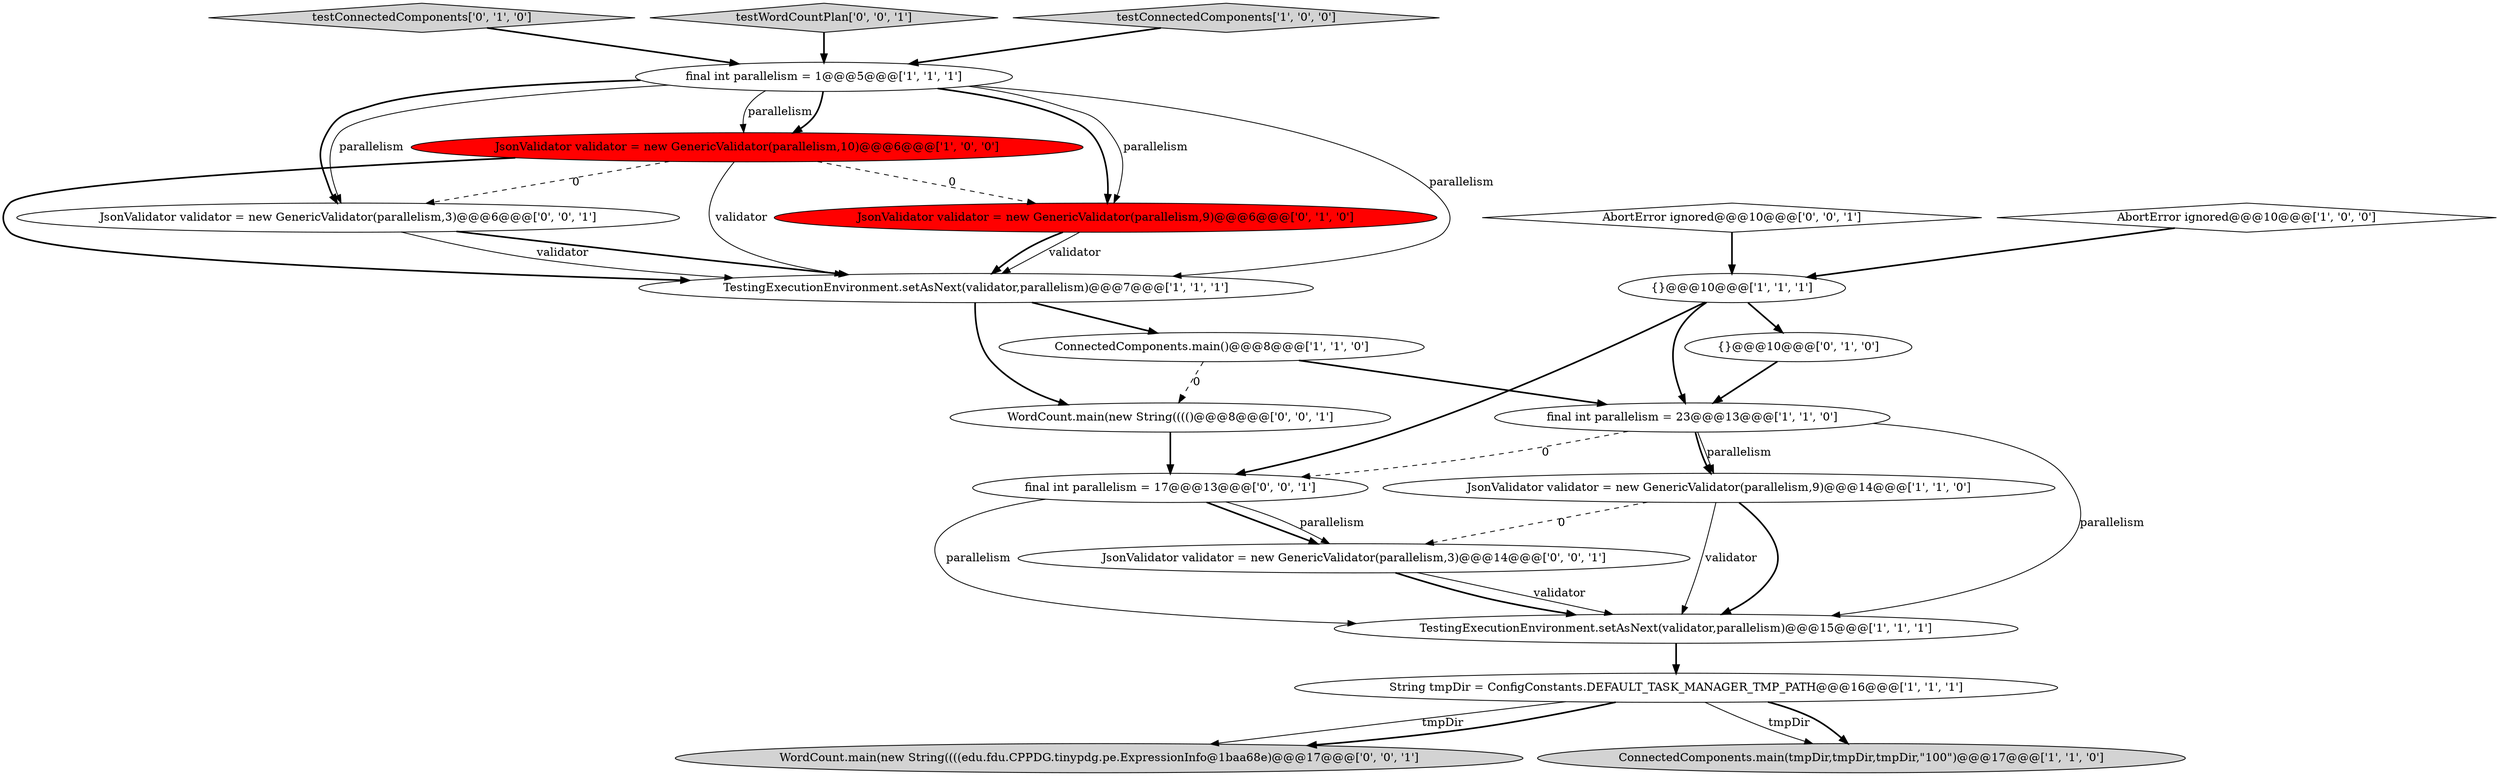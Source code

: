 digraph {
14 [style = filled, label = "JsonValidator validator = new GenericValidator(parallelism,9)@@@6@@@['0', '1', '0']", fillcolor = red, shape = ellipse image = "AAA1AAABBB2BBB"];
18 [style = filled, label = "WordCount.main(new String((((edu.fdu.CPPDG.tinypdg.pe.ExpressionInfo@1baa68e)@@@17@@@['0', '0', '1']", fillcolor = lightgray, shape = ellipse image = "AAA0AAABBB3BBB"];
5 [style = filled, label = "final int parallelism = 1@@@5@@@['1', '1', '1']", fillcolor = white, shape = ellipse image = "AAA0AAABBB1BBB"];
9 [style = filled, label = "String tmpDir = ConfigConstants.DEFAULT_TASK_MANAGER_TMP_PATH@@@16@@@['1', '1', '1']", fillcolor = white, shape = ellipse image = "AAA0AAABBB1BBB"];
15 [style = filled, label = "final int parallelism = 17@@@13@@@['0', '0', '1']", fillcolor = white, shape = ellipse image = "AAA0AAABBB3BBB"];
17 [style = filled, label = "JsonValidator validator = new GenericValidator(parallelism,3)@@@14@@@['0', '0', '1']", fillcolor = white, shape = ellipse image = "AAA0AAABBB3BBB"];
11 [style = filled, label = "TestingExecutionEnvironment.setAsNext(validator,parallelism)@@@7@@@['1', '1', '1']", fillcolor = white, shape = ellipse image = "AAA0AAABBB1BBB"];
3 [style = filled, label = "TestingExecutionEnvironment.setAsNext(validator,parallelism)@@@15@@@['1', '1', '1']", fillcolor = white, shape = ellipse image = "AAA0AAABBB1BBB"];
8 [style = filled, label = "{}@@@10@@@['1', '1', '1']", fillcolor = white, shape = ellipse image = "AAA0AAABBB1BBB"];
12 [style = filled, label = "testConnectedComponents['0', '1', '0']", fillcolor = lightgray, shape = diamond image = "AAA0AAABBB2BBB"];
0 [style = filled, label = "final int parallelism = 23@@@13@@@['1', '1', '0']", fillcolor = white, shape = ellipse image = "AAA0AAABBB1BBB"];
7 [style = filled, label = "ConnectedComponents.main(tmpDir,tmpDir,tmpDir,\"100\")@@@17@@@['1', '1', '0']", fillcolor = lightgray, shape = ellipse image = "AAA0AAABBB1BBB"];
2 [style = filled, label = "ConnectedComponents.main()@@@8@@@['1', '1', '0']", fillcolor = white, shape = ellipse image = "AAA0AAABBB1BBB"];
16 [style = filled, label = "testWordCountPlan['0', '0', '1']", fillcolor = lightgray, shape = diamond image = "AAA0AAABBB3BBB"];
1 [style = filled, label = "JsonValidator validator = new GenericValidator(parallelism,9)@@@14@@@['1', '1', '0']", fillcolor = white, shape = ellipse image = "AAA0AAABBB1BBB"];
4 [style = filled, label = "AbortError ignored@@@10@@@['1', '0', '0']", fillcolor = white, shape = diamond image = "AAA0AAABBB1BBB"];
6 [style = filled, label = "JsonValidator validator = new GenericValidator(parallelism,10)@@@6@@@['1', '0', '0']", fillcolor = red, shape = ellipse image = "AAA1AAABBB1BBB"];
13 [style = filled, label = "{}@@@10@@@['0', '1', '0']", fillcolor = white, shape = ellipse image = "AAA0AAABBB2BBB"];
19 [style = filled, label = "JsonValidator validator = new GenericValidator(parallelism,3)@@@6@@@['0', '0', '1']", fillcolor = white, shape = ellipse image = "AAA0AAABBB3BBB"];
10 [style = filled, label = "testConnectedComponents['1', '0', '0']", fillcolor = lightgray, shape = diamond image = "AAA0AAABBB1BBB"];
21 [style = filled, label = "WordCount.main(new String(((()@@@8@@@['0', '0', '1']", fillcolor = white, shape = ellipse image = "AAA0AAABBB3BBB"];
20 [style = filled, label = "AbortError ignored@@@10@@@['0', '0', '1']", fillcolor = white, shape = diamond image = "AAA0AAABBB3BBB"];
0->1 [style = solid, label="parallelism"];
8->15 [style = bold, label=""];
12->5 [style = bold, label=""];
5->19 [style = solid, label="parallelism"];
21->15 [style = bold, label=""];
11->21 [style = bold, label=""];
1->3 [style = bold, label=""];
0->15 [style = dashed, label="0"];
0->3 [style = solid, label="parallelism"];
1->3 [style = solid, label="validator"];
19->11 [style = bold, label=""];
6->11 [style = solid, label="validator"];
9->7 [style = solid, label="tmpDir"];
5->14 [style = bold, label=""];
6->14 [style = dashed, label="0"];
9->7 [style = bold, label=""];
17->3 [style = solid, label="validator"];
9->18 [style = solid, label="tmpDir"];
11->2 [style = bold, label=""];
5->14 [style = solid, label="parallelism"];
8->0 [style = bold, label=""];
3->9 [style = bold, label=""];
5->19 [style = bold, label=""];
15->17 [style = bold, label=""];
20->8 [style = bold, label=""];
2->0 [style = bold, label=""];
1->17 [style = dashed, label="0"];
5->6 [style = solid, label="parallelism"];
9->18 [style = bold, label=""];
10->5 [style = bold, label=""];
5->6 [style = bold, label=""];
19->11 [style = solid, label="validator"];
2->21 [style = dashed, label="0"];
5->11 [style = solid, label="parallelism"];
0->1 [style = bold, label=""];
6->11 [style = bold, label=""];
6->19 [style = dashed, label="0"];
15->17 [style = solid, label="parallelism"];
17->3 [style = bold, label=""];
16->5 [style = bold, label=""];
4->8 [style = bold, label=""];
14->11 [style = solid, label="validator"];
14->11 [style = bold, label=""];
15->3 [style = solid, label="parallelism"];
8->13 [style = bold, label=""];
13->0 [style = bold, label=""];
}

